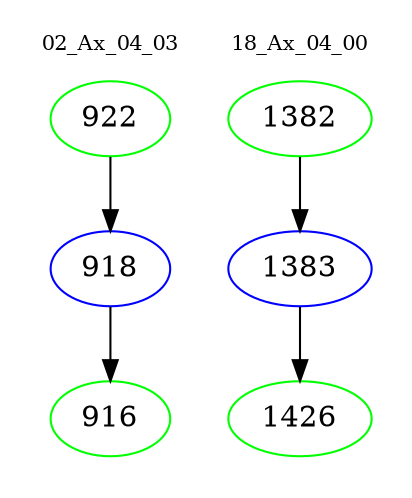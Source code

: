 digraph{
subgraph cluster_0 {
color = white
label = "02_Ax_04_03";
fontsize=10;
T0_922 [label="922", color="green"]
T0_922 -> T0_918 [color="black"]
T0_918 [label="918", color="blue"]
T0_918 -> T0_916 [color="black"]
T0_916 [label="916", color="green"]
}
subgraph cluster_1 {
color = white
label = "18_Ax_04_00";
fontsize=10;
T1_1382 [label="1382", color="green"]
T1_1382 -> T1_1383 [color="black"]
T1_1383 [label="1383", color="blue"]
T1_1383 -> T1_1426 [color="black"]
T1_1426 [label="1426", color="green"]
}
}
